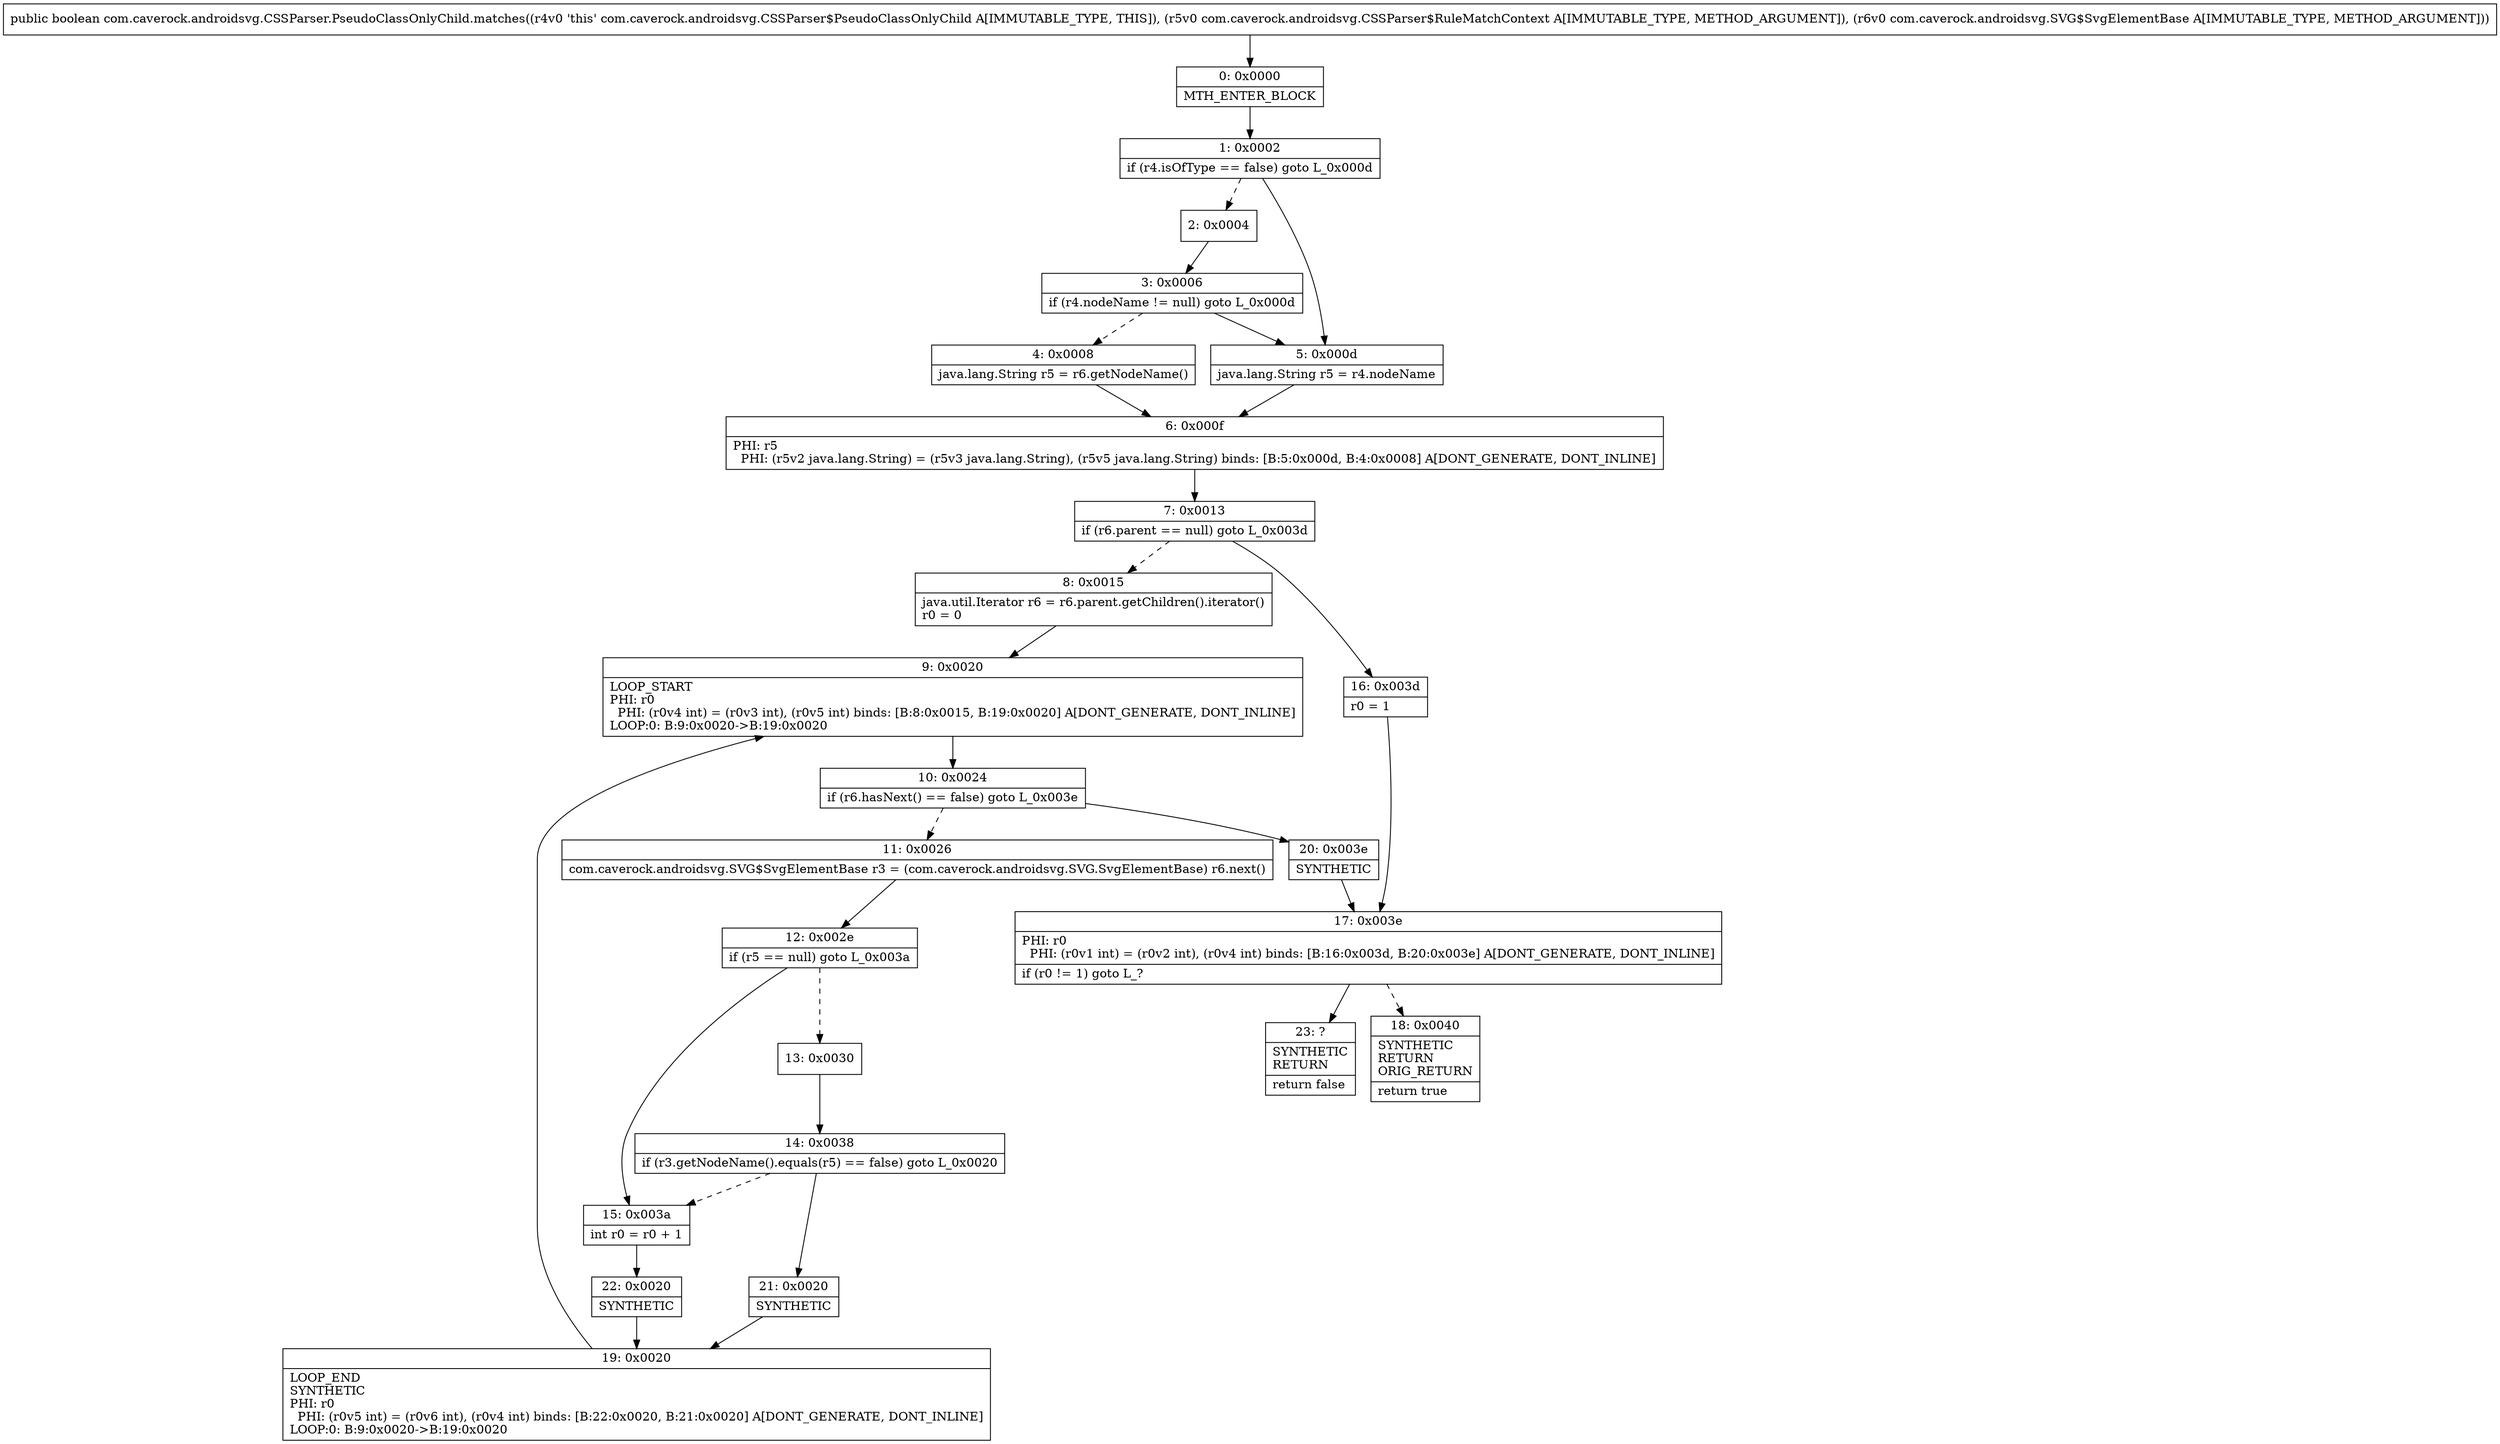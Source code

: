 digraph "CFG forcom.caverock.androidsvg.CSSParser.PseudoClassOnlyChild.matches(Lcom\/caverock\/androidsvg\/CSSParser$RuleMatchContext;Lcom\/caverock\/androidsvg\/SVG$SvgElementBase;)Z" {
Node_0 [shape=record,label="{0\:\ 0x0000|MTH_ENTER_BLOCK\l}"];
Node_1 [shape=record,label="{1\:\ 0x0002|if (r4.isOfType == false) goto L_0x000d\l}"];
Node_2 [shape=record,label="{2\:\ 0x0004}"];
Node_3 [shape=record,label="{3\:\ 0x0006|if (r4.nodeName != null) goto L_0x000d\l}"];
Node_4 [shape=record,label="{4\:\ 0x0008|java.lang.String r5 = r6.getNodeName()\l}"];
Node_5 [shape=record,label="{5\:\ 0x000d|java.lang.String r5 = r4.nodeName\l}"];
Node_6 [shape=record,label="{6\:\ 0x000f|PHI: r5 \l  PHI: (r5v2 java.lang.String) = (r5v3 java.lang.String), (r5v5 java.lang.String) binds: [B:5:0x000d, B:4:0x0008] A[DONT_GENERATE, DONT_INLINE]\l}"];
Node_7 [shape=record,label="{7\:\ 0x0013|if (r6.parent == null) goto L_0x003d\l}"];
Node_8 [shape=record,label="{8\:\ 0x0015|java.util.Iterator r6 = r6.parent.getChildren().iterator()\lr0 = 0\l}"];
Node_9 [shape=record,label="{9\:\ 0x0020|LOOP_START\lPHI: r0 \l  PHI: (r0v4 int) = (r0v3 int), (r0v5 int) binds: [B:8:0x0015, B:19:0x0020] A[DONT_GENERATE, DONT_INLINE]\lLOOP:0: B:9:0x0020\-\>B:19:0x0020\l}"];
Node_10 [shape=record,label="{10\:\ 0x0024|if (r6.hasNext() == false) goto L_0x003e\l}"];
Node_11 [shape=record,label="{11\:\ 0x0026|com.caverock.androidsvg.SVG$SvgElementBase r3 = (com.caverock.androidsvg.SVG.SvgElementBase) r6.next()\l}"];
Node_12 [shape=record,label="{12\:\ 0x002e|if (r5 == null) goto L_0x003a\l}"];
Node_13 [shape=record,label="{13\:\ 0x0030}"];
Node_14 [shape=record,label="{14\:\ 0x0038|if (r3.getNodeName().equals(r5) == false) goto L_0x0020\l}"];
Node_15 [shape=record,label="{15\:\ 0x003a|int r0 = r0 + 1\l}"];
Node_16 [shape=record,label="{16\:\ 0x003d|r0 = 1\l}"];
Node_17 [shape=record,label="{17\:\ 0x003e|PHI: r0 \l  PHI: (r0v1 int) = (r0v2 int), (r0v4 int) binds: [B:16:0x003d, B:20:0x003e] A[DONT_GENERATE, DONT_INLINE]\l|if (r0 != 1) goto L_?\l}"];
Node_18 [shape=record,label="{18\:\ 0x0040|SYNTHETIC\lRETURN\lORIG_RETURN\l|return true\l}"];
Node_19 [shape=record,label="{19\:\ 0x0020|LOOP_END\lSYNTHETIC\lPHI: r0 \l  PHI: (r0v5 int) = (r0v6 int), (r0v4 int) binds: [B:22:0x0020, B:21:0x0020] A[DONT_GENERATE, DONT_INLINE]\lLOOP:0: B:9:0x0020\-\>B:19:0x0020\l}"];
Node_20 [shape=record,label="{20\:\ 0x003e|SYNTHETIC\l}"];
Node_21 [shape=record,label="{21\:\ 0x0020|SYNTHETIC\l}"];
Node_22 [shape=record,label="{22\:\ 0x0020|SYNTHETIC\l}"];
Node_23 [shape=record,label="{23\:\ ?|SYNTHETIC\lRETURN\l|return false\l}"];
MethodNode[shape=record,label="{public boolean com.caverock.androidsvg.CSSParser.PseudoClassOnlyChild.matches((r4v0 'this' com.caverock.androidsvg.CSSParser$PseudoClassOnlyChild A[IMMUTABLE_TYPE, THIS]), (r5v0 com.caverock.androidsvg.CSSParser$RuleMatchContext A[IMMUTABLE_TYPE, METHOD_ARGUMENT]), (r6v0 com.caverock.androidsvg.SVG$SvgElementBase A[IMMUTABLE_TYPE, METHOD_ARGUMENT])) }"];
MethodNode -> Node_0;
Node_0 -> Node_1;
Node_1 -> Node_2[style=dashed];
Node_1 -> Node_5;
Node_2 -> Node_3;
Node_3 -> Node_4[style=dashed];
Node_3 -> Node_5;
Node_4 -> Node_6;
Node_5 -> Node_6;
Node_6 -> Node_7;
Node_7 -> Node_8[style=dashed];
Node_7 -> Node_16;
Node_8 -> Node_9;
Node_9 -> Node_10;
Node_10 -> Node_11[style=dashed];
Node_10 -> Node_20;
Node_11 -> Node_12;
Node_12 -> Node_13[style=dashed];
Node_12 -> Node_15;
Node_13 -> Node_14;
Node_14 -> Node_15[style=dashed];
Node_14 -> Node_21;
Node_15 -> Node_22;
Node_16 -> Node_17;
Node_17 -> Node_18[style=dashed];
Node_17 -> Node_23;
Node_19 -> Node_9;
Node_20 -> Node_17;
Node_21 -> Node_19;
Node_22 -> Node_19;
}


